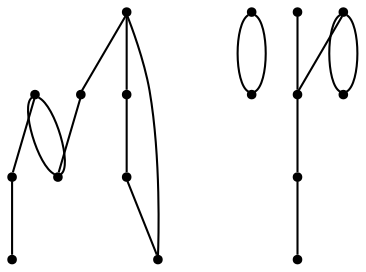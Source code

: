 graph {
  node [shape=point,comment="{\"directed\":false,\"doi\":\"10.1007/978-3-030-92931-2_28\",\"figure\":\"4\"}"]

  v0 [pos="1284.2806469084846,429.0983099019604"]
  v1 [pos="1219.1317376460659,403.29877020682744"]
  v2 [pos="1179.2305460421817,344.00764522239217"]
  v3 [pos="1055.8609081849927,387.9497078587815"]
  v4 [pos="1129.9018310130332,444.85481799138006"]
  v5 [pos="1134.6338902928583,362.6677953854249"]
  v6 [pos="958.2578376805445,388.68836571156623"]
  v7 [pos="867.4214968512099,388.8206041540319"]
  v8 [pos="687.5594953864884,501.3799005774288"]
  v9 [pos="808.9747114315235,386.7265837376355"]
  v10 [pos="686.5259928336443,272.33669856096776"]
  v11 [pos="514.3110788414073,391.44601056745915"]
  v12 [pos="678.158011418271,361.5664336433215"]
  v13 [pos="722.3192136831995,318.37798785164574"]
  v14 [pos="650.09523450825,424.29769755483534"]
  v15 [pos="581.0883841498905,409.5995421186099"]
  v16 [pos="577.996206574077,346.1652771225328"]

  v0 -- v3 [id="-1",pos="1284.2806469084846,429.0983099019604 1265.1417170721274,462.9405438101151 1223.7393436400623,486.36520985157597 1175.749843234234,486.36520985157597 1109.526830214271,486.36520985157597 1055.8432623990816,441.75864049720764 1055.8609081849927,387.9497078587815"]
  v0 -- v3 [id="-2",pos="1284.2806469084846,429.0983099019604 1291.5828874246508,416.24018901777407 1295.652290822236,401.8780799683171 1295.652290822236,386.725542490057 1295.652290822236,331.7049394538481 1241.972856254197,287.0942051091659 1175.749843234234,287.0942051091659 1109.526830214271,287.0942051091659 1055.8432623990816,331.7049394538481 1055.8609081849927,387.9497078587815"]
  v1 -- v2 [id="-3",pos="1219.1317376460659,403.29877020682744 1209.475701737877,395.94193666986934 1202.4401448457843,387.9625649551115 1196.9615404330652,380.320391469874 1183.171756171098,361.0967356039739 1179.2295286274987,344.00253436595744 1179.2305460421817,344.00764522239217"]
  v0 -- v1 [id="-4",pos="1284.2806469084846,429.0983099019604 1254.2758605359857,424.049012222402 1233.7090921662905,414.4008697840934 1219.1317376460659,403.29877020682744"]
  v4 -- v5 [id="-5",pos="1129.9018310130332,444.85481799138006 1150.329101491143,444.95073994387604 1165.0522365480804,426.50635058632105 1165.0522365480804,403.7530085015939 1165.0522365480804,380.9996664168668 1150.329101491143,362.55111206899784 1134.6338902928583,362.6677953854249"]
  v4 -- v5 [id="-6",pos="1129.9018310130332,444.85481799138006 1114.0190975709572,444.95073994387604 1099.3000321727527,426.50635058632105 1099.3000321727527,403.7530085015939 1099.3000321727527,380.9996664168668 1114.0190975709572,362.55111206899784 1134.6338902928583,362.6677953854249"]
  v6 -- v3 [id="-7",pos="958.2578376805445,388.68836571156623 1025.4341069801674,388.09797345377785 1058.9436428807783,387.94235553809375 1055.8609081849927,387.9497078587815"]
  v7 -- v6 [id="-8",pos="867.4214968512099,388.8206041540319 904.3716765344151,388.6632281189378 933.6763057578178,388.52631757370716 958.2578376805445,388.68836571156623"]
  v7 -- v8 [id="-9",pos="867.4214968512099,388.8206041540319 867.4423538522148,450.1182211706337 788.3589012949394,501.4007612970448 687.5594953864884,501.3799005774288"]
  v9 -- v14 [id="-10",pos="808.9747114315235,386.7265837376355 808.9788446786739,386.72551069623785 753.8326160795973,412.3542857885018 700.6574376639026,420.90135461369084 683.1773895019383,423.70964053313253 665.9103415684411,424.6716126915656 650.09523450825,424.29769755483534"]
  v10 -- v7 [id="-11",pos="686.5259928336443,272.33669856096776 788.3589012949394,272.30457885513107 867.4423538522148,323.59128397185606 867.4214968512099,388.8206041540319"]
  v8 -- v11 [id="-12",pos="687.5594953864884,501.3799005774288 593.2528484554995,501.4007612970448 514.169395898224,450.1182211706337 514.3110788414073,391.44601056745915"]
  v12 -- v13 [id="-13",pos="678.158011418271,361.5664336433215 691.5728819306435,340.80275590497035 707.7844757251898,322.3186812209904 722.3192136831995,318.37798785164574"]
  v14 -- v12 [id="-14",pos="650.09523450825,424.29769755483534 650.8091284405675,413.26142313749085 662.5698028802428,385.85596890373745 678.158011418271,361.5664336433215"]
  v15 -- v16 [id="-15",pos="581.0883841498905,409.5995421186099 603.2252928262263,398.4562218121908 607.0425691290491,385.0292786486362 607.8135151052185,374.45271496309664 608.5802642458199,363.880316267871 606.296613401035,356.1666906189266 599.9289328411846,351.26179454485856 593.5612522813343,346.35689847079055 583.1137388419864,344.260763765418 577.996206574077,346.1652771225328"]
  v15 -- v16 [id="-16",pos="581.0883841498905,409.5995421186099 565.8109488558807,411.8831967695647 554.8800998536112,403.3111062086731 549.7625675857016,394.2181057141739 544.6492957417778,385.1209402293607 545.3494042206318,375.498699820626 550.1376756617016,366.73905752033306 554.9217502672033,357.9752820235455 563.7939878349209,350.0699396448859 577.996206574077,346.1652771225328"]
  v15 -- v14 [id="-17",pos="581.0883841498905,409.5995421186099 591.2863724201362,417.18620611639574 617.7103033999525,423.52960900423386 650.09523450825,424.29769755483534"]
  v11 -- v10 [id="-18",pos="514.3110788414073,391.44601056745915 514.169395898224,323.59128397185606 593.2528484554995,272.30457885513107 686.5259928336443,272.33669856096776"]
}